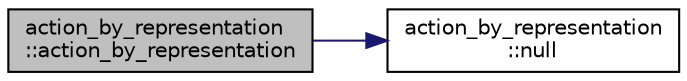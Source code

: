 digraph "action_by_representation::action_by_representation"
{
  edge [fontname="Helvetica",fontsize="10",labelfontname="Helvetica",labelfontsize="10"];
  node [fontname="Helvetica",fontsize="10",shape=record];
  rankdir="LR";
  Node0 [label="action_by_representation\l::action_by_representation",height=0.2,width=0.4,color="black", fillcolor="grey75", style="filled", fontcolor="black"];
  Node0 -> Node1 [color="midnightblue",fontsize="10",style="solid",fontname="Helvetica"];
  Node1 [label="action_by_representation\l::null",height=0.2,width=0.4,color="black", fillcolor="white", style="filled",URL="$d1/d9d/classaction__by__representation.html#ad4b51df491a8c55bb7262089dd72a543"];
}

